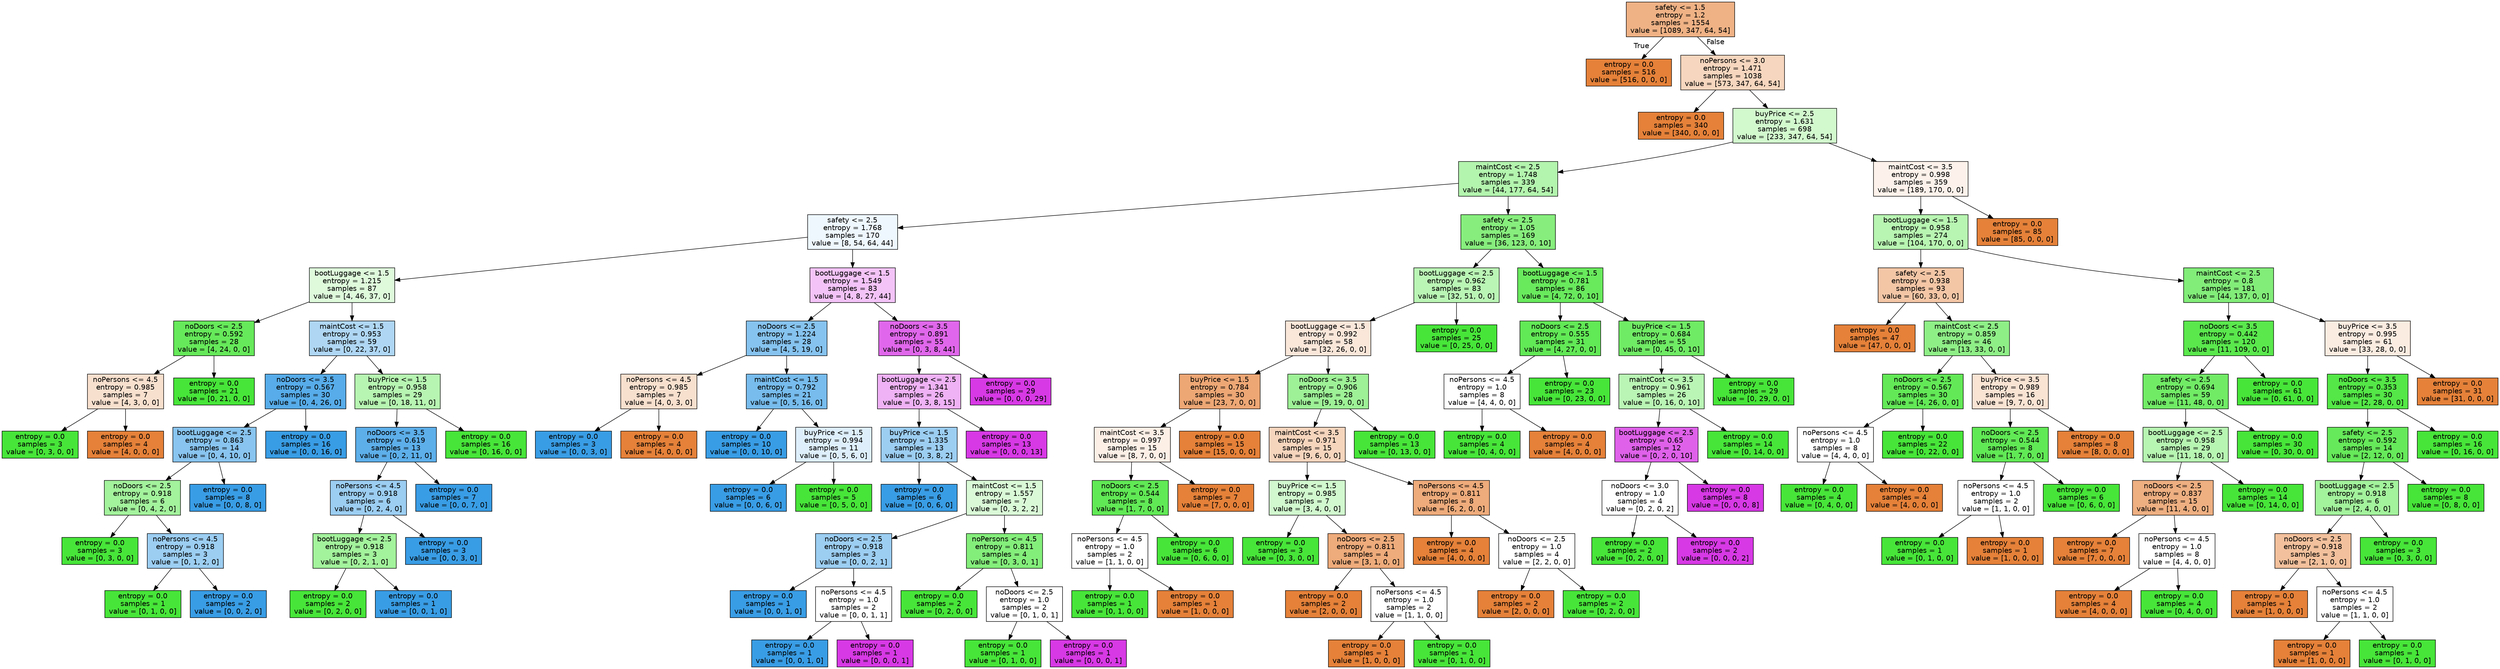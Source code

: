 digraph Tree {
node [shape=box, style="filled", color="black", fontname="helvetica"] ;
edge [fontname="helvetica"] ;
0 [label="safety <= 1.5\nentropy = 1.2\nsamples = 1554\nvalue = [1089, 347, 64, 54]", fillcolor="#efb285"] ;
1 [label="entropy = 0.0\nsamples = 516\nvalue = [516, 0, 0, 0]", fillcolor="#e58139"] ;
0 -> 1 [labeldistance=2.5, labelangle=45, headlabel="True"] ;
2 [label="noPersons <= 3.0\nentropy = 1.471\nsamples = 1038\nvalue = [573, 347, 64, 54]", fillcolor="#f6d6be"] ;
0 -> 2 [labeldistance=2.5, labelangle=-45, headlabel="False"] ;
3 [label="entropy = 0.0\nsamples = 340\nvalue = [340, 0, 0, 0]", fillcolor="#e58139"] ;
2 -> 3 ;
4 [label="buyPrice <= 2.5\nentropy = 1.631\nsamples = 698\nvalue = [233, 347, 64, 54]", fillcolor="#d2f9ce"] ;
2 -> 4 ;
5 [label="maintCost <= 2.5\nentropy = 1.748\nsamples = 339\nvalue = [44, 177, 64, 54]", fillcolor="#b3f4ae"] ;
4 -> 5 ;
6 [label="safety <= 2.5\nentropy = 1.768\nsamples = 170\nvalue = [8, 54, 64, 44]", fillcolor="#eef7fd"] ;
5 -> 6 ;
7 [label="bootLuggage <= 1.5\nentropy = 1.215\nsamples = 87\nvalue = [4, 46, 37, 0]", fillcolor="#defadb"] ;
6 -> 7 ;
8 [label="noDoors <= 2.5\nentropy = 0.592\nsamples = 28\nvalue = [4, 24, 0, 0]", fillcolor="#66e95a"] ;
7 -> 8 ;
9 [label="noPersons <= 4.5\nentropy = 0.985\nsamples = 7\nvalue = [4, 3, 0, 0]", fillcolor="#f8e0ce"] ;
8 -> 9 ;
10 [label="entropy = 0.0\nsamples = 3\nvalue = [0, 3, 0, 0]", fillcolor="#47e539"] ;
9 -> 10 ;
11 [label="entropy = 0.0\nsamples = 4\nvalue = [4, 0, 0, 0]", fillcolor="#e58139"] ;
9 -> 11 ;
12 [label="entropy = 0.0\nsamples = 21\nvalue = [0, 21, 0, 0]", fillcolor="#47e539"] ;
8 -> 12 ;
13 [label="maintCost <= 1.5\nentropy = 0.953\nsamples = 59\nvalue = [0, 22, 37, 0]", fillcolor="#afd7f4"] ;
7 -> 13 ;
14 [label="noDoors <= 3.5\nentropy = 0.567\nsamples = 30\nvalue = [0, 4, 26, 0]", fillcolor="#57ace9"] ;
13 -> 14 ;
15 [label="bootLuggage <= 2.5\nentropy = 0.863\nsamples = 14\nvalue = [0, 4, 10, 0]", fillcolor="#88c4ef"] ;
14 -> 15 ;
16 [label="noDoors <= 2.5\nentropy = 0.918\nsamples = 6\nvalue = [0, 4, 2, 0]", fillcolor="#a3f29c"] ;
15 -> 16 ;
17 [label="entropy = 0.0\nsamples = 3\nvalue = [0, 3, 0, 0]", fillcolor="#47e539"] ;
16 -> 17 ;
18 [label="noPersons <= 4.5\nentropy = 0.918\nsamples = 3\nvalue = [0, 1, 2, 0]", fillcolor="#9ccef2"] ;
16 -> 18 ;
19 [label="entropy = 0.0\nsamples = 1\nvalue = [0, 1, 0, 0]", fillcolor="#47e539"] ;
18 -> 19 ;
20 [label="entropy = 0.0\nsamples = 2\nvalue = [0, 0, 2, 0]", fillcolor="#399de5"] ;
18 -> 20 ;
21 [label="entropy = 0.0\nsamples = 8\nvalue = [0, 0, 8, 0]", fillcolor="#399de5"] ;
15 -> 21 ;
22 [label="entropy = 0.0\nsamples = 16\nvalue = [0, 0, 16, 0]", fillcolor="#399de5"] ;
14 -> 22 ;
23 [label="buyPrice <= 1.5\nentropy = 0.958\nsamples = 29\nvalue = [0, 18, 11, 0]", fillcolor="#b7f5b2"] ;
13 -> 23 ;
24 [label="noDoors <= 3.5\nentropy = 0.619\nsamples = 13\nvalue = [0, 2, 11, 0]", fillcolor="#5dafea"] ;
23 -> 24 ;
25 [label="noPersons <= 4.5\nentropy = 0.918\nsamples = 6\nvalue = [0, 2, 4, 0]", fillcolor="#9ccef2"] ;
24 -> 25 ;
26 [label="bootLuggage <= 2.5\nentropy = 0.918\nsamples = 3\nvalue = [0, 2, 1, 0]", fillcolor="#a3f29c"] ;
25 -> 26 ;
27 [label="entropy = 0.0\nsamples = 2\nvalue = [0, 2, 0, 0]", fillcolor="#47e539"] ;
26 -> 27 ;
28 [label="entropy = 0.0\nsamples = 1\nvalue = [0, 0, 1, 0]", fillcolor="#399de5"] ;
26 -> 28 ;
29 [label="entropy = 0.0\nsamples = 3\nvalue = [0, 0, 3, 0]", fillcolor="#399de5"] ;
25 -> 29 ;
30 [label="entropy = 0.0\nsamples = 7\nvalue = [0, 0, 7, 0]", fillcolor="#399de5"] ;
24 -> 30 ;
31 [label="entropy = 0.0\nsamples = 16\nvalue = [0, 16, 0, 0]", fillcolor="#47e539"] ;
23 -> 31 ;
32 [label="bootLuggage <= 1.5\nentropy = 1.549\nsamples = 83\nvalue = [4, 8, 27, 44]", fillcolor="#f3c3f7"] ;
6 -> 32 ;
33 [label="noDoors <= 2.5\nentropy = 1.224\nsamples = 28\nvalue = [4, 5, 19, 0]", fillcolor="#86c3ef"] ;
32 -> 33 ;
34 [label="noPersons <= 4.5\nentropy = 0.985\nsamples = 7\nvalue = [4, 0, 3, 0]", fillcolor="#f8e0ce"] ;
33 -> 34 ;
35 [label="entropy = 0.0\nsamples = 3\nvalue = [0, 0, 3, 0]", fillcolor="#399de5"] ;
34 -> 35 ;
36 [label="entropy = 0.0\nsamples = 4\nvalue = [4, 0, 0, 0]", fillcolor="#e58139"] ;
34 -> 36 ;
37 [label="maintCost <= 1.5\nentropy = 0.792\nsamples = 21\nvalue = [0, 5, 16, 0]", fillcolor="#77bced"] ;
33 -> 37 ;
38 [label="entropy = 0.0\nsamples = 10\nvalue = [0, 0, 10, 0]", fillcolor="#399de5"] ;
37 -> 38 ;
39 [label="buyPrice <= 1.5\nentropy = 0.994\nsamples = 11\nvalue = [0, 5, 6, 0]", fillcolor="#deeffb"] ;
37 -> 39 ;
40 [label="entropy = 0.0\nsamples = 6\nvalue = [0, 0, 6, 0]", fillcolor="#399de5"] ;
39 -> 40 ;
41 [label="entropy = 0.0\nsamples = 5\nvalue = [0, 5, 0, 0]", fillcolor="#47e539"] ;
39 -> 41 ;
42 [label="noDoors <= 3.5\nentropy = 0.891\nsamples = 55\nvalue = [0, 3, 8, 44]", fillcolor="#e067eb"] ;
32 -> 42 ;
43 [label="bootLuggage <= 2.5\nentropy = 1.341\nsamples = 26\nvalue = [0, 3, 8, 15]", fillcolor="#efb2f5"] ;
42 -> 43 ;
44 [label="buyPrice <= 1.5\nentropy = 1.335\nsamples = 13\nvalue = [0, 3, 8, 2]", fillcolor="#9ccef2"] ;
43 -> 44 ;
45 [label="entropy = 0.0\nsamples = 6\nvalue = [0, 0, 6, 0]", fillcolor="#399de5"] ;
44 -> 45 ;
46 [label="maintCost <= 1.5\nentropy = 1.557\nsamples = 7\nvalue = [0, 3, 2, 2]", fillcolor="#dafad7"] ;
44 -> 46 ;
47 [label="noDoors <= 2.5\nentropy = 0.918\nsamples = 3\nvalue = [0, 0, 2, 1]", fillcolor="#9ccef2"] ;
46 -> 47 ;
48 [label="entropy = 0.0\nsamples = 1\nvalue = [0, 0, 1, 0]", fillcolor="#399de5"] ;
47 -> 48 ;
49 [label="noPersons <= 4.5\nentropy = 1.0\nsamples = 2\nvalue = [0, 0, 1, 1]", fillcolor="#ffffff"] ;
47 -> 49 ;
50 [label="entropy = 0.0\nsamples = 1\nvalue = [0, 0, 1, 0]", fillcolor="#399de5"] ;
49 -> 50 ;
51 [label="entropy = 0.0\nsamples = 1\nvalue = [0, 0, 0, 1]", fillcolor="#d739e5"] ;
49 -> 51 ;
52 [label="noPersons <= 4.5\nentropy = 0.811\nsamples = 4\nvalue = [0, 3, 0, 1]", fillcolor="#84ee7b"] ;
46 -> 52 ;
53 [label="entropy = 0.0\nsamples = 2\nvalue = [0, 2, 0, 0]", fillcolor="#47e539"] ;
52 -> 53 ;
54 [label="noDoors <= 2.5\nentropy = 1.0\nsamples = 2\nvalue = [0, 1, 0, 1]", fillcolor="#ffffff"] ;
52 -> 54 ;
55 [label="entropy = 0.0\nsamples = 1\nvalue = [0, 1, 0, 0]", fillcolor="#47e539"] ;
54 -> 55 ;
56 [label="entropy = 0.0\nsamples = 1\nvalue = [0, 0, 0, 1]", fillcolor="#d739e5"] ;
54 -> 56 ;
57 [label="entropy = 0.0\nsamples = 13\nvalue = [0, 0, 0, 13]", fillcolor="#d739e5"] ;
43 -> 57 ;
58 [label="entropy = 0.0\nsamples = 29\nvalue = [0, 0, 0, 29]", fillcolor="#d739e5"] ;
42 -> 58 ;
59 [label="safety <= 2.5\nentropy = 1.05\nsamples = 169\nvalue = [36, 123, 0, 10]", fillcolor="#87ee7d"] ;
5 -> 59 ;
60 [label="bootLuggage <= 2.5\nentropy = 0.962\nsamples = 83\nvalue = [32, 51, 0, 0]", fillcolor="#baf5b5"] ;
59 -> 60 ;
61 [label="bootLuggage <= 1.5\nentropy = 0.992\nsamples = 58\nvalue = [32, 26, 0, 0]", fillcolor="#fae7da"] ;
60 -> 61 ;
62 [label="buyPrice <= 1.5\nentropy = 0.784\nsamples = 30\nvalue = [23, 7, 0, 0]", fillcolor="#eda775"] ;
61 -> 62 ;
63 [label="maintCost <= 3.5\nentropy = 0.997\nsamples = 15\nvalue = [8, 7, 0, 0]", fillcolor="#fcefe6"] ;
62 -> 63 ;
64 [label="noDoors <= 2.5\nentropy = 0.544\nsamples = 8\nvalue = [1, 7, 0, 0]", fillcolor="#61e955"] ;
63 -> 64 ;
65 [label="noPersons <= 4.5\nentropy = 1.0\nsamples = 2\nvalue = [1, 1, 0, 0]", fillcolor="#ffffff"] ;
64 -> 65 ;
66 [label="entropy = 0.0\nsamples = 1\nvalue = [0, 1, 0, 0]", fillcolor="#47e539"] ;
65 -> 66 ;
67 [label="entropy = 0.0\nsamples = 1\nvalue = [1, 0, 0, 0]", fillcolor="#e58139"] ;
65 -> 67 ;
68 [label="entropy = 0.0\nsamples = 6\nvalue = [0, 6, 0, 0]", fillcolor="#47e539"] ;
64 -> 68 ;
69 [label="entropy = 0.0\nsamples = 7\nvalue = [7, 0, 0, 0]", fillcolor="#e58139"] ;
63 -> 69 ;
70 [label="entropy = 0.0\nsamples = 15\nvalue = [15, 0, 0, 0]", fillcolor="#e58139"] ;
62 -> 70 ;
71 [label="noDoors <= 3.5\nentropy = 0.906\nsamples = 28\nvalue = [9, 19, 0, 0]", fillcolor="#9ef197"] ;
61 -> 71 ;
72 [label="maintCost <= 3.5\nentropy = 0.971\nsamples = 15\nvalue = [9, 6, 0, 0]", fillcolor="#f6d5bd"] ;
71 -> 72 ;
73 [label="buyPrice <= 1.5\nentropy = 0.985\nsamples = 7\nvalue = [3, 4, 0, 0]", fillcolor="#d1f8ce"] ;
72 -> 73 ;
74 [label="entropy = 0.0\nsamples = 3\nvalue = [0, 3, 0, 0]", fillcolor="#47e539"] ;
73 -> 74 ;
75 [label="noDoors <= 2.5\nentropy = 0.811\nsamples = 4\nvalue = [3, 1, 0, 0]", fillcolor="#eeab7b"] ;
73 -> 75 ;
76 [label="entropy = 0.0\nsamples = 2\nvalue = [2, 0, 0, 0]", fillcolor="#e58139"] ;
75 -> 76 ;
77 [label="noPersons <= 4.5\nentropy = 1.0\nsamples = 2\nvalue = [1, 1, 0, 0]", fillcolor="#ffffff"] ;
75 -> 77 ;
78 [label="entropy = 0.0\nsamples = 1\nvalue = [1, 0, 0, 0]", fillcolor="#e58139"] ;
77 -> 78 ;
79 [label="entropy = 0.0\nsamples = 1\nvalue = [0, 1, 0, 0]", fillcolor="#47e539"] ;
77 -> 79 ;
80 [label="noPersons <= 4.5\nentropy = 0.811\nsamples = 8\nvalue = [6, 2, 0, 0]", fillcolor="#eeab7b"] ;
72 -> 80 ;
81 [label="entropy = 0.0\nsamples = 4\nvalue = [4, 0, 0, 0]", fillcolor="#e58139"] ;
80 -> 81 ;
82 [label="noDoors <= 2.5\nentropy = 1.0\nsamples = 4\nvalue = [2, 2, 0, 0]", fillcolor="#ffffff"] ;
80 -> 82 ;
83 [label="entropy = 0.0\nsamples = 2\nvalue = [2, 0, 0, 0]", fillcolor="#e58139"] ;
82 -> 83 ;
84 [label="entropy = 0.0\nsamples = 2\nvalue = [0, 2, 0, 0]", fillcolor="#47e539"] ;
82 -> 84 ;
85 [label="entropy = 0.0\nsamples = 13\nvalue = [0, 13, 0, 0]", fillcolor="#47e539"] ;
71 -> 85 ;
86 [label="entropy = 0.0\nsamples = 25\nvalue = [0, 25, 0, 0]", fillcolor="#47e539"] ;
60 -> 86 ;
87 [label="bootLuggage <= 1.5\nentropy = 0.781\nsamples = 86\nvalue = [4, 72, 0, 10]", fillcolor="#69ea5d"] ;
59 -> 87 ;
88 [label="noDoors <= 2.5\nentropy = 0.555\nsamples = 31\nvalue = [4, 27, 0, 0]", fillcolor="#62e956"] ;
87 -> 88 ;
89 [label="noPersons <= 4.5\nentropy = 1.0\nsamples = 8\nvalue = [4, 4, 0, 0]", fillcolor="#ffffff"] ;
88 -> 89 ;
90 [label="entropy = 0.0\nsamples = 4\nvalue = [0, 4, 0, 0]", fillcolor="#47e539"] ;
89 -> 90 ;
91 [label="entropy = 0.0\nsamples = 4\nvalue = [4, 0, 0, 0]", fillcolor="#e58139"] ;
89 -> 91 ;
92 [label="entropy = 0.0\nsamples = 23\nvalue = [0, 23, 0, 0]", fillcolor="#47e539"] ;
88 -> 92 ;
93 [label="buyPrice <= 1.5\nentropy = 0.684\nsamples = 55\nvalue = [0, 45, 0, 10]", fillcolor="#70eb65"] ;
87 -> 93 ;
94 [label="maintCost <= 3.5\nentropy = 0.961\nsamples = 26\nvalue = [0, 16, 0, 10]", fillcolor="#baf5b5"] ;
93 -> 94 ;
95 [label="bootLuggage <= 2.5\nentropy = 0.65\nsamples = 12\nvalue = [0, 2, 0, 10]", fillcolor="#df61ea"] ;
94 -> 95 ;
96 [label="noDoors <= 3.0\nentropy = 1.0\nsamples = 4\nvalue = [0, 2, 0, 2]", fillcolor="#ffffff"] ;
95 -> 96 ;
97 [label="entropy = 0.0\nsamples = 2\nvalue = [0, 2, 0, 0]", fillcolor="#47e539"] ;
96 -> 97 ;
98 [label="entropy = 0.0\nsamples = 2\nvalue = [0, 0, 0, 2]", fillcolor="#d739e5"] ;
96 -> 98 ;
99 [label="entropy = 0.0\nsamples = 8\nvalue = [0, 0, 0, 8]", fillcolor="#d739e5"] ;
95 -> 99 ;
100 [label="entropy = 0.0\nsamples = 14\nvalue = [0, 14, 0, 0]", fillcolor="#47e539"] ;
94 -> 100 ;
101 [label="entropy = 0.0\nsamples = 29\nvalue = [0, 29, 0, 0]", fillcolor="#47e539"] ;
93 -> 101 ;
102 [label="maintCost <= 3.5\nentropy = 0.998\nsamples = 359\nvalue = [189, 170, 0, 0]", fillcolor="#fcf2eb"] ;
4 -> 102 ;
103 [label="bootLuggage <= 1.5\nentropy = 0.958\nsamples = 274\nvalue = [104, 170, 0, 0]", fillcolor="#b8f5b2"] ;
102 -> 103 ;
104 [label="safety <= 2.5\nentropy = 0.938\nsamples = 93\nvalue = [60, 33, 0, 0]", fillcolor="#f3c6a6"] ;
103 -> 104 ;
105 [label="entropy = 0.0\nsamples = 47\nvalue = [47, 0, 0, 0]", fillcolor="#e58139"] ;
104 -> 105 ;
106 [label="maintCost <= 2.5\nentropy = 0.859\nsamples = 46\nvalue = [13, 33, 0, 0]", fillcolor="#8fef87"] ;
104 -> 106 ;
107 [label="noDoors <= 2.5\nentropy = 0.567\nsamples = 30\nvalue = [4, 26, 0, 0]", fillcolor="#63e957"] ;
106 -> 107 ;
108 [label="noPersons <= 4.5\nentropy = 1.0\nsamples = 8\nvalue = [4, 4, 0, 0]", fillcolor="#ffffff"] ;
107 -> 108 ;
109 [label="entropy = 0.0\nsamples = 4\nvalue = [0, 4, 0, 0]", fillcolor="#47e539"] ;
108 -> 109 ;
110 [label="entropy = 0.0\nsamples = 4\nvalue = [4, 0, 0, 0]", fillcolor="#e58139"] ;
108 -> 110 ;
111 [label="entropy = 0.0\nsamples = 22\nvalue = [0, 22, 0, 0]", fillcolor="#47e539"] ;
107 -> 111 ;
112 [label="buyPrice <= 3.5\nentropy = 0.989\nsamples = 16\nvalue = [9, 7, 0, 0]", fillcolor="#f9e3d3"] ;
106 -> 112 ;
113 [label="noDoors <= 2.5\nentropy = 0.544\nsamples = 8\nvalue = [1, 7, 0, 0]", fillcolor="#61e955"] ;
112 -> 113 ;
114 [label="noPersons <= 4.5\nentropy = 1.0\nsamples = 2\nvalue = [1, 1, 0, 0]", fillcolor="#ffffff"] ;
113 -> 114 ;
115 [label="entropy = 0.0\nsamples = 1\nvalue = [0, 1, 0, 0]", fillcolor="#47e539"] ;
114 -> 115 ;
116 [label="entropy = 0.0\nsamples = 1\nvalue = [1, 0, 0, 0]", fillcolor="#e58139"] ;
114 -> 116 ;
117 [label="entropy = 0.0\nsamples = 6\nvalue = [0, 6, 0, 0]", fillcolor="#47e539"] ;
113 -> 117 ;
118 [label="entropy = 0.0\nsamples = 8\nvalue = [8, 0, 0, 0]", fillcolor="#e58139"] ;
112 -> 118 ;
119 [label="maintCost <= 2.5\nentropy = 0.8\nsamples = 181\nvalue = [44, 137, 0, 0]", fillcolor="#82ed79"] ;
103 -> 119 ;
120 [label="noDoors <= 3.5\nentropy = 0.442\nsamples = 120\nvalue = [11, 109, 0, 0]", fillcolor="#5ae84d"] ;
119 -> 120 ;
121 [label="safety <= 2.5\nentropy = 0.694\nsamples = 59\nvalue = [11, 48, 0, 0]", fillcolor="#71eb66"] ;
120 -> 121 ;
122 [label="bootLuggage <= 2.5\nentropy = 0.958\nsamples = 29\nvalue = [11, 18, 0, 0]", fillcolor="#b7f5b2"] ;
121 -> 122 ;
123 [label="noDoors <= 2.5\nentropy = 0.837\nsamples = 15\nvalue = [11, 4, 0, 0]", fillcolor="#eeaf81"] ;
122 -> 123 ;
124 [label="entropy = 0.0\nsamples = 7\nvalue = [7, 0, 0, 0]", fillcolor="#e58139"] ;
123 -> 124 ;
125 [label="noPersons <= 4.5\nentropy = 1.0\nsamples = 8\nvalue = [4, 4, 0, 0]", fillcolor="#ffffff"] ;
123 -> 125 ;
126 [label="entropy = 0.0\nsamples = 4\nvalue = [4, 0, 0, 0]", fillcolor="#e58139"] ;
125 -> 126 ;
127 [label="entropy = 0.0\nsamples = 4\nvalue = [0, 4, 0, 0]", fillcolor="#47e539"] ;
125 -> 127 ;
128 [label="entropy = 0.0\nsamples = 14\nvalue = [0, 14, 0, 0]", fillcolor="#47e539"] ;
122 -> 128 ;
129 [label="entropy = 0.0\nsamples = 30\nvalue = [0, 30, 0, 0]", fillcolor="#47e539"] ;
121 -> 129 ;
130 [label="entropy = 0.0\nsamples = 61\nvalue = [0, 61, 0, 0]", fillcolor="#47e539"] ;
120 -> 130 ;
131 [label="buyPrice <= 3.5\nentropy = 0.995\nsamples = 61\nvalue = [33, 28, 0, 0]", fillcolor="#fbece1"] ;
119 -> 131 ;
132 [label="noDoors <= 3.5\nentropy = 0.353\nsamples = 30\nvalue = [2, 28, 0, 0]", fillcolor="#54e747"] ;
131 -> 132 ;
133 [label="safety <= 2.5\nentropy = 0.592\nsamples = 14\nvalue = [2, 12, 0, 0]", fillcolor="#66e95a"] ;
132 -> 133 ;
134 [label="bootLuggage <= 2.5\nentropy = 0.918\nsamples = 6\nvalue = [2, 4, 0, 0]", fillcolor="#a3f29c"] ;
133 -> 134 ;
135 [label="noDoors <= 2.5\nentropy = 0.918\nsamples = 3\nvalue = [2, 1, 0, 0]", fillcolor="#f2c09c"] ;
134 -> 135 ;
136 [label="entropy = 0.0\nsamples = 1\nvalue = [1, 0, 0, 0]", fillcolor="#e58139"] ;
135 -> 136 ;
137 [label="noPersons <= 4.5\nentropy = 1.0\nsamples = 2\nvalue = [1, 1, 0, 0]", fillcolor="#ffffff"] ;
135 -> 137 ;
138 [label="entropy = 0.0\nsamples = 1\nvalue = [1, 0, 0, 0]", fillcolor="#e58139"] ;
137 -> 138 ;
139 [label="entropy = 0.0\nsamples = 1\nvalue = [0, 1, 0, 0]", fillcolor="#47e539"] ;
137 -> 139 ;
140 [label="entropy = 0.0\nsamples = 3\nvalue = [0, 3, 0, 0]", fillcolor="#47e539"] ;
134 -> 140 ;
141 [label="entropy = 0.0\nsamples = 8\nvalue = [0, 8, 0, 0]", fillcolor="#47e539"] ;
133 -> 141 ;
142 [label="entropy = 0.0\nsamples = 16\nvalue = [0, 16, 0, 0]", fillcolor="#47e539"] ;
132 -> 142 ;
143 [label="entropy = 0.0\nsamples = 31\nvalue = [31, 0, 0, 0]", fillcolor="#e58139"] ;
131 -> 143 ;
144 [label="entropy = 0.0\nsamples = 85\nvalue = [85, 0, 0, 0]", fillcolor="#e58139"] ;
102 -> 144 ;
}